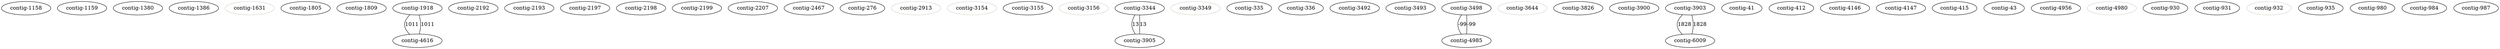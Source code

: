 graph {
0 [color="black" label="contig-1158"];
1 [color="black" label="contig-1159"];
2 [color="black" label="contig-1380"];
3 [color="black" label="contig-1386"];
4 [color="ivory3" label="contig-1631"];
5 [color="black" label="contig-1805"];
6 [color="black" label="contig-1809"];
7 [color="black" label="contig-1918"];
8 [color="black" label="contig-2192"];
9 [color="black" label="contig-2193"];
10 [color="black" label="contig-2197"];
11 [color="black" label="contig-2198"];
12 [color="black" label="contig-2199"];
13 [color="black" label="contig-2207"];
14 [color="black" label="contig-2467"];
15 [color="black" label="contig-276"];
16 [color="ivory3" label="contig-2913"];
17 [color="ivory3" label="contig-3154"];
18 [color="black" label="contig-3155"];
19 [color="ivory3" label="contig-3156"];
20 [color="black" label="contig-3344"];
21 [color="ivory3" label="contig-3349"];
22 [color="black" label="contig-335"];
23 [color="black" label="contig-336"];
24 [color="black" label="contig-3492"];
25 [color="black" label="contig-3493"];
26 [color="black" label="contig-3498"];
27 [color="ivory3" label="contig-3644"];
28 [color="black" label="contig-3826"];
29 [color="black" label="contig-3900"];
30 [color="black" label="contig-3903"];
31 [color="black" label="contig-3905"];
32 [color="black" label="contig-41"];
33 [color="black" label="contig-412"];
34 [color="black" label="contig-4146"];
35 [color="black" label="contig-4147"];
36 [color="black" label="contig-415"];
37 [color="black" label="contig-43"];
38 [color="black" label="contig-4616"];
39 [color="black" label="contig-4956"];
40 [color="ivory3" label="contig-4980"];
41 [color="black" label="contig-4985"];
42 [color="black" label="contig-6009"];
43 [color="black" label="contig-930"];
44 [color="black" label="contig-931"];
45 [color="ivory3" label="contig-932"];
46 [color="black" label="contig-935"];
47 [color="black" label="contig-980"];
48 [color="black" label="contig-984"];
49 [color="black" label="contig-987"];
38 -- 7 [color="black" label="1011"];
7 -- 38 [color="black" label="1011"];
20 -- 31 [color="black" label="13"];
42 -- 30 [color="black" label="1828"];
26 -- 41 [color="black" label="-99"];
31 -- 20 [color="black" label="13"];
30 -- 42 [color="black" label="1828"];
41 -- 26 [color="black" label="-99"];
}
